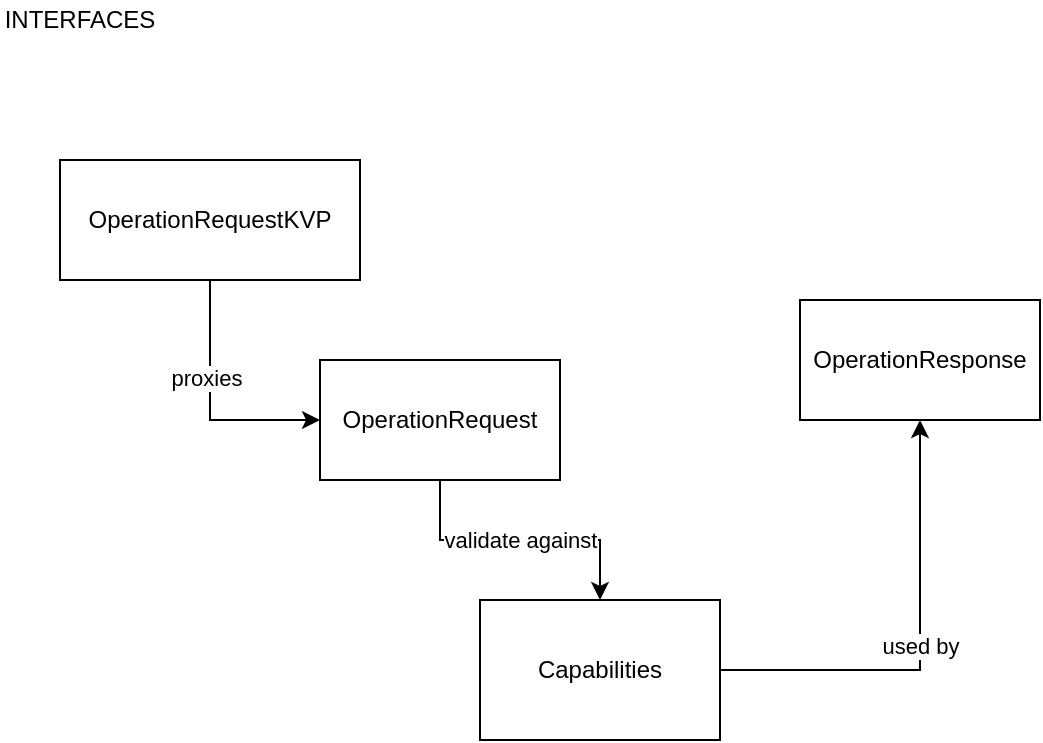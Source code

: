 <mxfile version="13.1.3" pages="2">
    <diagram id="6hGFLwfOUW9BJ-s0fimq" name="Interfaces">
        <mxGraphModel dx="1683" dy="893" grid="1" gridSize="10" guides="1" tooltips="1" connect="1" arrows="1" fold="1" page="1" pageScale="1" pageWidth="827" pageHeight="1169" math="0" shadow="0">
            <root>
                <mxCell id="0"/>
                <mxCell id="1" parent="0"/>
                <mxCell id="8" value="validate against" style="edgeStyle=orthogonalEdgeStyle;rounded=0;orthogonalLoop=1;jettySize=auto;html=1;entryX=0.5;entryY=0;entryDx=0;entryDy=0;exitX=0.5;exitY=1;exitDx=0;exitDy=0;" parent="1" source="5" target="2" edge="1">
                    <mxGeometry relative="1" as="geometry"/>
                </mxCell>
                <mxCell id="13" value="used by" style="edgeStyle=orthogonalEdgeStyle;rounded=0;orthogonalLoop=1;jettySize=auto;html=1;entryX=0.5;entryY=1;entryDx=0;entryDy=0;" parent="1" source="2" target="7" edge="1">
                    <mxGeometry relative="1" as="geometry"/>
                </mxCell>
                <mxCell id="2" value="Capabilities" style="rounded=0;whiteSpace=wrap;html=1;" parent="1" vertex="1">
                    <mxGeometry x="370" y="440" width="120" height="70" as="geometry"/>
                </mxCell>
                <mxCell id="5" value="OperationRequest" style="rounded=0;whiteSpace=wrap;html=1;" parent="1" vertex="1">
                    <mxGeometry x="290" y="320" width="120" height="60" as="geometry"/>
                </mxCell>
                <mxCell id="7" value="OperationResponse" style="rounded=0;whiteSpace=wrap;html=1;" parent="1" vertex="1">
                    <mxGeometry x="530" y="290" width="120" height="60" as="geometry"/>
                </mxCell>
                <mxCell id="11" value="INTERFACES" style="text;html=1;strokeColor=none;fillColor=none;align=center;verticalAlign=middle;whiteSpace=wrap;rounded=0;" parent="1" vertex="1">
                    <mxGeometry x="130" y="140" width="80" height="20" as="geometry"/>
                </mxCell>
                <mxCell id="16" style="edgeStyle=orthogonalEdgeStyle;rounded=0;orthogonalLoop=1;jettySize=auto;html=1;entryX=0;entryY=0.5;entryDx=0;entryDy=0;" edge="1" parent="1" source="14" target="5">
                    <mxGeometry relative="1" as="geometry"/>
                </mxCell>
                <mxCell id="17" value="proxies" style="edgeLabel;html=1;align=center;verticalAlign=middle;resizable=0;points=[];" vertex="1" connectable="0" parent="16">
                    <mxGeometry x="-0.217" y="-2" relative="1" as="geometry">
                        <mxPoint as="offset"/>
                    </mxGeometry>
                </mxCell>
                <mxCell id="14" value="OperationRequestKVP" style="rounded=0;whiteSpace=wrap;html=1;" vertex="1" parent="1">
                    <mxGeometry x="160" y="220" width="150" height="60" as="geometry"/>
                </mxCell>
            </root>
        </mxGraphModel>
    </diagram>
    <diagram id="upT7JopI6jNTdr680uCO" name="WMS">
        <mxGraphModel dx="1683" dy="893" grid="1" gridSize="10" guides="1" tooltips="1" connect="1" arrows="1" fold="1" page="1" pageScale="1" pageWidth="850" pageHeight="1100" math="0" shadow="0">
            <root>
                <mxCell id="1ZcEmNP2XnzkbwVKSMnx-0"/>
                <mxCell id="1ZcEmNP2XnzkbwVKSMnx-1" parent="1ZcEmNP2XnzkbwVKSMnx-0"/>
                <mxCell id="22YBPdbhmI1sAbwN2nd--0" value="Capabilities" style="rounded=0;whiteSpace=wrap;html=1;" parent="1ZcEmNP2XnzkbwVKSMnx-1" vertex="1">
                    <mxGeometry x="330" y="630" width="120" height="70" as="geometry"/>
                </mxCell>
                <mxCell id="8w07LZEVmTztw3cIHKnJ-0" value="GetCapabilities" style="rounded=0;whiteSpace=wrap;html=1;" parent="1ZcEmNP2XnzkbwVKSMnx-1" vertex="1">
                    <mxGeometry x="250" y="270" width="120" height="60" as="geometry"/>
                </mxCell>
                <mxCell id="8w07LZEVmTztw3cIHKnJ-1" value="GetFeatureInfo" style="rounded=0;whiteSpace=wrap;html=1;" parent="1ZcEmNP2XnzkbwVKSMnx-1" vertex="1">
                    <mxGeometry x="250" y="470" width="120" height="60" as="geometry"/>
                </mxCell>
                <mxCell id="8w07LZEVmTztw3cIHKnJ-2" value="GetMap" style="rounded=0;whiteSpace=wrap;html=1;" parent="1ZcEmNP2XnzkbwVKSMnx-1" vertex="1">
                    <mxGeometry x="250" y="370" width="120" height="60" as="geometry"/>
                </mxCell>
                <mxCell id="8w07LZEVmTztw3cIHKnJ-4" value="" style="rounded=0;whiteSpace=wrap;html=1;fillColor=none;strokeWidth=3;" parent="1ZcEmNP2XnzkbwVKSMnx-1" vertex="1">
                    <mxGeometry x="220" y="230" width="180" height="330" as="geometry"/>
                </mxCell>
                <mxCell id="8w07LZEVmTztw3cIHKnJ-5" value="OperationRequest" style="text;html=1;strokeColor=none;fillColor=none;align=center;verticalAlign=middle;whiteSpace=wrap;rounded=0;" parent="1ZcEmNP2XnzkbwVKSMnx-1" vertex="1">
                    <mxGeometry x="255" y="240" width="110" height="20" as="geometry"/>
                </mxCell>
                <mxCell id="8w07LZEVmTztw3cIHKnJ-6" value="GetCapabilities" style="rounded=0;whiteSpace=wrap;html=1;" parent="1ZcEmNP2XnzkbwVKSMnx-1" vertex="1">
                    <mxGeometry x="570" y="270" width="120" height="60" as="geometry"/>
                </mxCell>
                <mxCell id="8w07LZEVmTztw3cIHKnJ-7" value="GetFeatureInfo" style="rounded=0;whiteSpace=wrap;html=1;" parent="1ZcEmNP2XnzkbwVKSMnx-1" vertex="1">
                    <mxGeometry x="570" y="470" width="120" height="60" as="geometry"/>
                </mxCell>
                <mxCell id="8w07LZEVmTztw3cIHKnJ-8" value="GetMap" style="rounded=0;whiteSpace=wrap;html=1;" parent="1ZcEmNP2XnzkbwVKSMnx-1" vertex="1">
                    <mxGeometry x="570" y="370" width="120" height="60" as="geometry"/>
                </mxCell>
                <mxCell id="8w07LZEVmTztw3cIHKnJ-9" value="" style="rounded=0;whiteSpace=wrap;html=1;fillColor=none;strokeWidth=3;" parent="1ZcEmNP2XnzkbwVKSMnx-1" vertex="1">
                    <mxGeometry x="540" y="230" width="180" height="330" as="geometry"/>
                </mxCell>
                <mxCell id="8w07LZEVmTztw3cIHKnJ-10" value="OperationResponse" style="text;html=1;strokeColor=none;fillColor=none;align=center;verticalAlign=middle;whiteSpace=wrap;rounded=0;" parent="1ZcEmNP2XnzkbwVKSMnx-1" vertex="1">
                    <mxGeometry x="575" y="240" width="110" height="20" as="geometry"/>
                </mxCell>
            </root>
        </mxGraphModel>
    </diagram>
</mxfile>